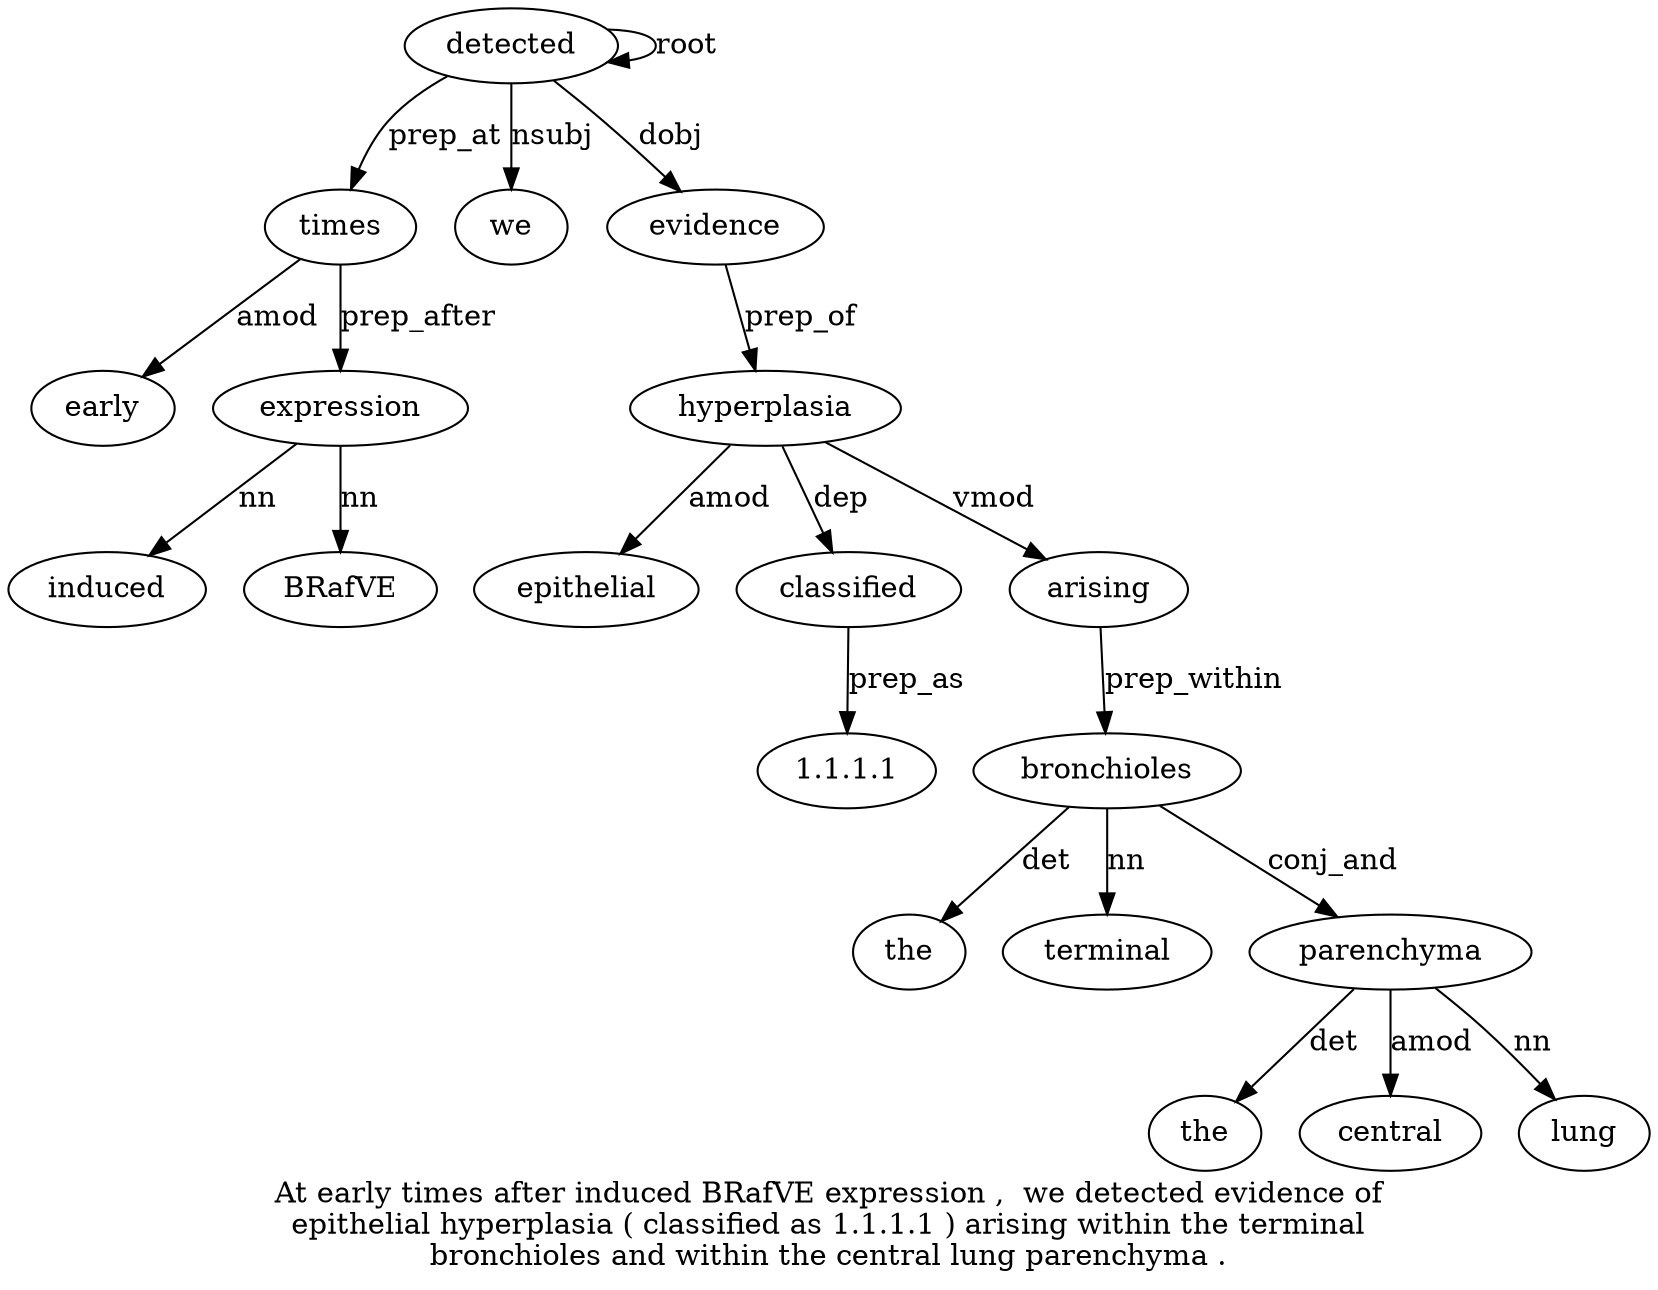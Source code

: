 digraph "At early times after induced BRafVE expression ,  we detected evidence of epithelial hyperplasia ( classified as 1.1.1.1 ) arising within the terminal bronchioles and within the central lung parenchyma ." {
label="At early times after induced BRafVE expression ,  we detected evidence of
epithelial hyperplasia ( classified as 1.1.1.1 ) arising within the terminal
bronchioles and within the central lung parenchyma .";
times3 [style=filled, fillcolor=white, label=times];
early2 [style=filled, fillcolor=white, label=early];
times3 -> early2  [label=amod];
detected10 [style=filled, fillcolor=white, label=detected];
detected10 -> times3  [label=prep_at];
expression7 [style=filled, fillcolor=white, label=expression];
induced5 [style=filled, fillcolor=white, label=induced];
expression7 -> induced5  [label=nn];
BRafVE6 [style=filled, fillcolor=white, label=BRafVE];
expression7 -> BRafVE6  [label=nn];
times3 -> expression7  [label=prep_after];
we9 [style=filled, fillcolor=white, label=we];
detected10 -> we9  [label=nsubj];
detected10 -> detected10  [label=root];
evidence11 [style=filled, fillcolor=white, label=evidence];
detected10 -> evidence11  [label=dobj];
hyperplasia14 [style=filled, fillcolor=white, label=hyperplasia];
epithelial13 [style=filled, fillcolor=white, label=epithelial];
hyperplasia14 -> epithelial13  [label=amod];
evidence11 -> hyperplasia14  [label=prep_of];
classified16 [style=filled, fillcolor=white, label=classified];
hyperplasia14 -> classified16  [label=dep];
"1.1.1.118" [style=filled, fillcolor=white, label="1.1.1.1"];
classified16 -> "1.1.1.118"  [label=prep_as];
arising20 [style=filled, fillcolor=white, label=arising];
hyperplasia14 -> arising20  [label=vmod];
bronchioles24 [style=filled, fillcolor=white, label=bronchioles];
the22 [style=filled, fillcolor=white, label=the];
bronchioles24 -> the22  [label=det];
terminal23 [style=filled, fillcolor=white, label=terminal];
bronchioles24 -> terminal23  [label=nn];
arising20 -> bronchioles24  [label=prep_within];
parenchyma30 [style=filled, fillcolor=white, label=parenchyma];
the27 [style=filled, fillcolor=white, label=the];
parenchyma30 -> the27  [label=det];
central28 [style=filled, fillcolor=white, label=central];
parenchyma30 -> central28  [label=amod];
lung29 [style=filled, fillcolor=white, label=lung];
parenchyma30 -> lung29  [label=nn];
bronchioles24 -> parenchyma30  [label=conj_and];
}

